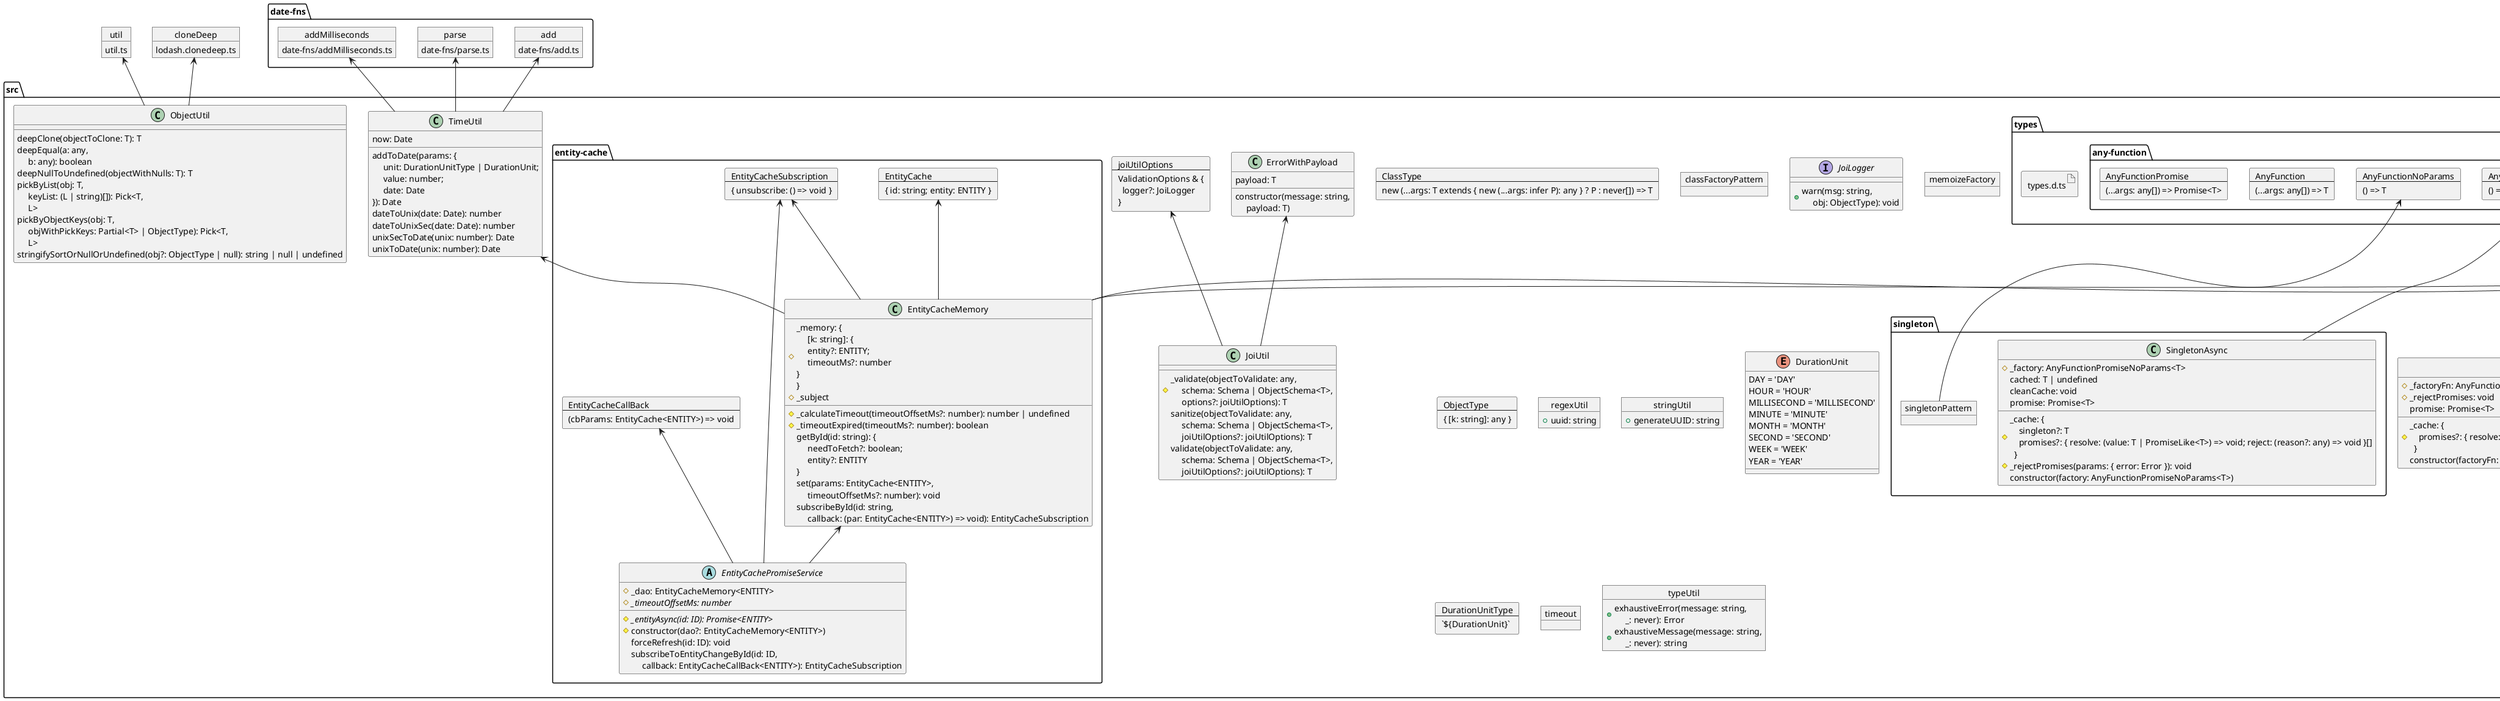 @startuml
    object "cloneDeep" as clone_deep_91af3a80 {
      lodash.clonedeep.ts
    }
    object "util" as util_6f8bd708 {
      util.ts
    }
    folder "src" as src_b874d07 {
      card class_type_e4ba24f3 [
        ClassType
        ---
        new (...args: T extends { new (...args: infer P): any } ? P : never[]) => T
      ]
      object "classFactoryPattern" as class_factory_pattern_e4ba24f3 {
      }
      interface "JoiLogger" as joi_logger_68a048a4 {
        + warn(msg: string,\n     obj: ObjectType): void
      }
      card joi_util_options_68a048a4 [
        joiUtilOptions
        ---
        ValidationOptions & {
          logger?: JoiLogger
        }
      ]
      class "ErrorWithPayload" as error_with_payload_68a048a4 {
        constructor(message: string,\n     payload: T)
        payload: T
      }
      class "JoiUtil" as joi_util_68a048a4 {
        # _validate(objectToValidate: any,\n     schema: Schema | ObjectSchema<T>,\n     options?: joiUtilOptions): T
        sanitize(objectToValidate: any,\n     schema: Schema | ObjectSchema<T>,\n     joiUtilOptions?: joiUtilOptions): T
        validate(objectToValidate: any,\n     schema: Schema | ObjectSchema<T>,\n     joiUtilOptions?: joiUtilOptions): T
      }
      object "memoizeFactory" as memoize_factory_7591f384 {
      }
      card object_type_a28a167d [
        ObjectType
        ---
        { [k: string]: any }
      ]
      class "ObjectUtil" as object_util_a28a167d {
        deepClone(objectToClone: T): T
        deepEqual(a: any,\n     b: any): boolean
        deepNullToUndefined(objectWithNulls: T): T
        pickByList(obj: T,\n     keyList: (L | string)[]): Pick<T,\n     L>
        pickByObjectKeys(obj: T,\n     objWithPickKeys: Partial<T> | ObjectType): Pick<T,\n     L>
        stringifySortOrNullOrUndefined(obj?: ObjectType | null): string | null | undefined
      }
      object "regexUtil" as regex_util_4ac1c785 {
        + uuid: string
      }
      class "SingleThresholdPromise" as single_threshold_promise_174db0f3 {
        # _cache: {\n    promises?: { resolve: (value: T | PromiseLike<T>) => void; reject: (reason?: any) => void }[]\n  }
        # _factoryFn: AnyFunctionPromiseNoParams<T>
        # _rejectPromises: void
        constructor(factoryFn: AnyFunctionPromiseNoParams<T>)
        promise: Promise<T>
      }
      object "stringUtil" as string_util_12a47d9d {
        + generateUUID: string
      }
      enum "DurationUnit" as duration_unit_c35fc59d {
        DAY = 'DAY'
        HOUR = 'HOUR'
        MILLISECOND = 'MILLISECOND'
        MINUTE = 'MINUTE'
        MONTH = 'MONTH'
        SECOND = 'SECOND'
        WEEK = 'WEEK'
        YEAR = 'YEAR'
      }
      card duration_unit_type_c35fc59d [
        DurationUnitType
        ---
        `${DurationUnit}`
      ]
      class "TimeUtil" as time_util_c35fc59d {
        addToDate(params: {\n     unit: DurationUnitType | DurationUnit;\n     value: number;\n     date: Date \n}): Date
        dateToUnix(date: Date): number
        dateToUnixSec(date: Date): number
        now: Date
        unixSecToDate(unix: number): Date
        unixToDate(unix: number): Date
      }
      object "timeout" as timeout_67d0ec7a {
      }
      object "typeUtil" as type_util_3bdc4f90 {
        + exhaustiveError(message: string,\n     _: never): Error
        + exhaustiveMessage(message: string,\n     _: never): string
      }
      folder "entity-cache" as entity_cache_c60ace52 {
        card entity_cache_6fc31f5 [
          EntityCache
          ---
          { id: string; entity: ENTITY }
        ]
        card entity_cache_call_back_6fc31f5 [
          EntityCacheCallBack
          ---
          (cbParams: EntityCache<ENTITY>) => void
        ]
        card entity_cache_subscription_6fc31f5 [
          EntityCacheSubscription
          ---
          { unsubscribe: () => void }
        ]
        class "EntityCacheMemory" as entity_cache_memory_6fc31f5 {
          # _calculateTimeout(timeoutOffsetMs?: number): number | undefined
          # _memory: {\n     [k: string]: {\n     entity?: ENTITY;\n     timeoutMs?: number \n} \n}
          # _subject
          # _timeoutExpired(timeoutMs?: number): boolean
          getById(id: string): {\n     needToFetch?: boolean;\n     entity?: ENTITY \n}
          set(params: EntityCache<ENTITY>,\n     timeoutOffsetMs?: number): void
          subscribeById(id: string,\n     callback: (par: EntityCache<ENTITY>) => void): EntityCacheSubscription
        }
        abstract "EntityCachePromiseService" as entity_cache_promise_service_90748edb {
          # _dao: EntityCacheMemory<ENTITY>
          # {abstract} _entityAsync(id: ID): Promise<ENTITY>
          # {abstract} _timeoutOffsetMs: number
          # constructor(dao?: EntityCacheMemory<ENTITY>)
          forceRefresh(id: ID): void
          subscribeToEntityChangeById(id: ID,\n     callback: EntityCacheCallBack<ENTITY>): EntityCacheSubscription
        }
      }
      folder "express" as express_4db1312 {
        object "expressErrorHandler" as express_error_handler_63417b19 {
        }
      }
      folder "singleton" as singleton_4e675d67 {
        class "SingletonAsync" as singleton_async_d88be747 {
          # _cache: {\n    singleton?: T\n    promises?: { resolve: (value: T | PromiseLike<T>) => void; reject: (reason?: any) => void }[]\n  }
          # _factory: AnyFunctionPromiseNoParams<T>
          # _rejectPromises(params: { error: Error }): void
          cached: T | undefined
          cleanCache: void
          constructor(factory: AnyFunctionPromiseNoParams<T>)
          promise: Promise<T>
        }
        object "singletonPattern" as singleton_pattern_9ffe3d49 {
        }
      }
      folder "types" as types_b9f6c763 {
        artifact "types.d.ts" as types_d_ts_c7688ce4 {
        }
        folder "any-function" as any_function_b59e1615 {
          card any_function_14fe44ed [
            AnyFunction
            ---
            (...args: any[]) => T
          ]
          card any_function_no_params_57476943 [
            AnyFunctionNoParams
            ---
            () => T
          ]
          card any_function_promise_no_params_e08eab31 [
            AnyFunctionPromiseNoParams
            ---
            () => Promise<T>
          ]
          card any_function_promise_7353b62c [
            AnyFunctionPromise
            ---
            (...args: any[]) => Promise<T>
          ]
        }
      }
    }
    folder "rxjs" as rxjs_7c7990f6 {
      object "filter" as filter_69308583 {
        rxjs/operators.ts
      }
      folder "internal" as internal_2be5c17e {
        object "Subject" as subject_cfb30004 {
          rxjs/internal/Subject.ts
        }
      }
    }
    folder "date-fns" as date_fns_5b922ce7 {
      object "add" as add_ad2961c0 {
        date-fns/add.ts
      }
      object "addMilliseconds" as add_milliseconds_713d12ee {
        date-fns/addMilliseconds.ts
      }
      object "parse" as parse_1c089414 {
        date-fns/parse.ts
      }
    }
  entity_cache_memory_6fc31f5 -up-> subject_cfb30004
  entity_cache_memory_6fc31f5 -up-> filter_69308583
  entity_cache_memory_6fc31f5 -up-> time_util_c35fc59d
  entity_cache_memory_6fc31f5 -up-> entity_cache_6fc31f5
  entity_cache_memory_6fc31f5 -up-> entity_cache_subscription_6fc31f5
  entity_cache_promise_service_90748edb -up-> entity_cache_call_back_6fc31f5
  entity_cache_promise_service_90748edb -up-> entity_cache_memory_6fc31f5
  entity_cache_promise_service_90748edb -up-> entity_cache_subscription_6fc31f5
  joi_util_68a048a4 -up-> joi_util_options_68a048a4
  joi_util_68a048a4 -up-> error_with_payload_68a048a4
  object_util_a28a167d -up-> clone_deep_91af3a80
  object_util_a28a167d -up-> util_6f8bd708
  single_threshold_promise_174db0f3 -up-> any_function_promise_no_params_e08eab31
  singleton_async_d88be747 -up-> any_function_promise_no_params_e08eab31
  singleton_pattern_9ffe3d49 -up-> any_function_no_params_57476943
  time_util_c35fc59d -up-> add_ad2961c0
  time_util_c35fc59d -up-> add_milliseconds_713d12ee
  time_util_c35fc59d -up-> parse_1c089414
@enduml